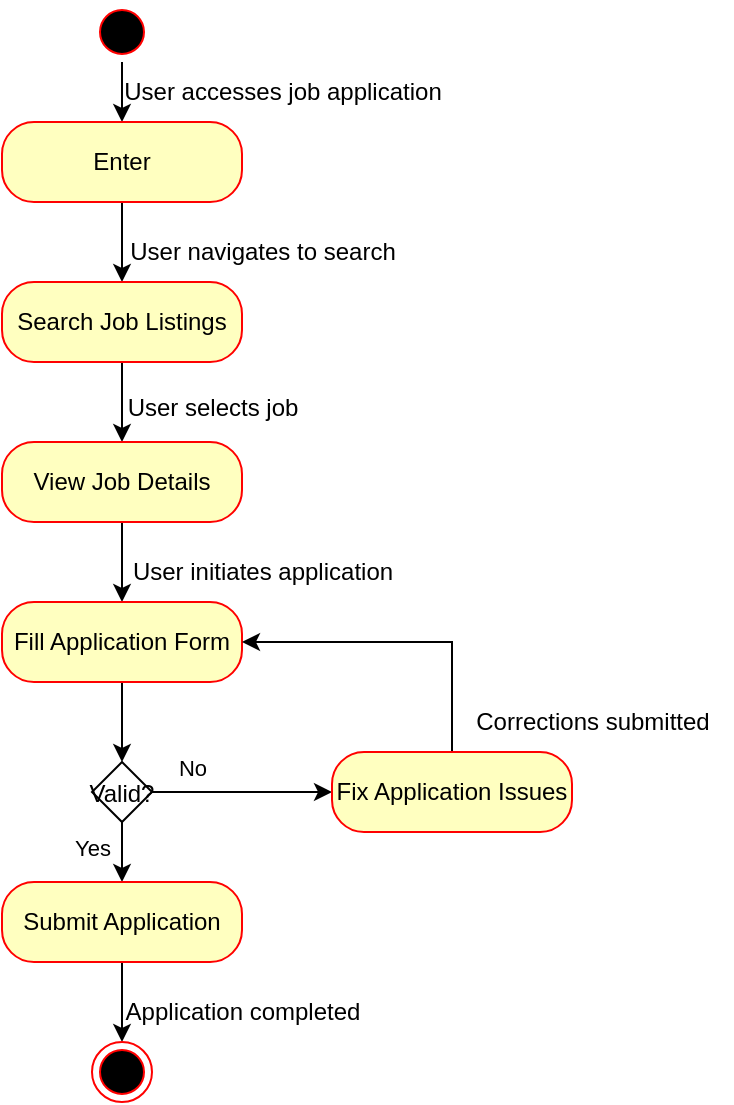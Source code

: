 <mxfile version="26.2.2">
  <diagram name="Page-1" id="2YBvvXClWsGukQMizWep">
    <mxGraphModel dx="788" dy="524" grid="1" gridSize="10" guides="1" tooltips="1" connect="1" arrows="1" fold="1" page="1" pageScale="1" pageWidth="850" pageHeight="1100" math="0" shadow="0">
      <root>
        <mxCell id="0" />
        <mxCell id="1" parent="0" />
        <mxCell id="TiX2ptux1zsR3n47_rzX-5" style="edgeStyle=orthogonalEdgeStyle;rounded=0;orthogonalLoop=1;jettySize=auto;html=1;exitX=0.5;exitY=1;exitDx=0;exitDy=0;" parent="1" source="TiX2ptux1zsR3n47_rzX-3" target="TiX2ptux1zsR3n47_rzX-6" edge="1">
          <mxGeometry relative="1" as="geometry">
            <mxPoint x="385" y="160" as="targetPoint" />
          </mxGeometry>
        </mxCell>
        <mxCell id="TiX2ptux1zsR3n47_rzX-3" value="" style="ellipse;html=1;shape=startState;fillColor=#000000;strokeColor=#ff0000;" parent="1" vertex="1">
          <mxGeometry x="370" y="90" width="30" height="30" as="geometry" />
        </mxCell>
        <mxCell id="TiX2ptux1zsR3n47_rzX-7" style="edgeStyle=orthogonalEdgeStyle;rounded=0;orthogonalLoop=1;jettySize=auto;html=1;exitX=0.5;exitY=1;exitDx=0;exitDy=0;" parent="1" source="TiX2ptux1zsR3n47_rzX-6" target="TiX2ptux1zsR3n47_rzX-8" edge="1">
          <mxGeometry relative="1" as="geometry">
            <mxPoint x="385" y="230" as="targetPoint" />
          </mxGeometry>
        </mxCell>
        <mxCell id="TiX2ptux1zsR3n47_rzX-6" value="Enter" style="rounded=1;whiteSpace=wrap;html=1;arcSize=40;fontColor=#000000;fillColor=#ffffc0;strokeColor=#ff0000;" parent="1" vertex="1">
          <mxGeometry x="325" y="150" width="120" height="40" as="geometry" />
        </mxCell>
        <mxCell id="TiX2ptux1zsR3n47_rzX-9" style="edgeStyle=orthogonalEdgeStyle;rounded=0;orthogonalLoop=1;jettySize=auto;html=1;exitX=0.5;exitY=1;exitDx=0;exitDy=0;" parent="1" source="TiX2ptux1zsR3n47_rzX-8" target="TiX2ptux1zsR3n47_rzX-12" edge="1">
          <mxGeometry relative="1" as="geometry">
            <mxPoint x="385" y="310" as="targetPoint" />
          </mxGeometry>
        </mxCell>
        <mxCell id="TiX2ptux1zsR3n47_rzX-8" value="Search Job Listings" style="rounded=1;whiteSpace=wrap;html=1;arcSize=40;fontColor=#000000;fillColor=#ffffc0;strokeColor=#ff0000;" parent="1" vertex="1">
          <mxGeometry x="325" y="230" width="120" height="40" as="geometry" />
        </mxCell>
        <mxCell id="TiX2ptux1zsR3n47_rzX-13" style="edgeStyle=orthogonalEdgeStyle;rounded=0;orthogonalLoop=1;jettySize=auto;html=1;exitX=0.5;exitY=1;exitDx=0;exitDy=0;" parent="1" source="TiX2ptux1zsR3n47_rzX-12" target="TiX2ptux1zsR3n47_rzX-14" edge="1">
          <mxGeometry relative="1" as="geometry">
            <mxPoint x="385" y="390" as="targetPoint" />
          </mxGeometry>
        </mxCell>
        <mxCell id="TiX2ptux1zsR3n47_rzX-12" value="View Job Details" style="rounded=1;whiteSpace=wrap;html=1;arcSize=40;fontColor=#000000;fillColor=#ffffc0;strokeColor=#ff0000;" parent="1" vertex="1">
          <mxGeometry x="325" y="310" width="120" height="40" as="geometry" />
        </mxCell>
        <mxCell id="TiX2ptux1zsR3n47_rzX-15" style="edgeStyle=orthogonalEdgeStyle;rounded=0;orthogonalLoop=1;jettySize=auto;html=1;exitX=0.5;exitY=1;exitDx=0;exitDy=0;" parent="1" source="TiX2ptux1zsR3n47_rzX-14" target="TiX2ptux1zsR3n47_rzX-16" edge="1">
          <mxGeometry relative="1" as="geometry">
            <mxPoint x="385" y="470" as="targetPoint" />
          </mxGeometry>
        </mxCell>
        <mxCell id="TiX2ptux1zsR3n47_rzX-14" value="Fill Application Form" style="rounded=1;whiteSpace=wrap;html=1;arcSize=40;fontColor=#000000;fillColor=#ffffc0;strokeColor=#ff0000;" parent="1" vertex="1">
          <mxGeometry x="325" y="390" width="120" height="40" as="geometry" />
        </mxCell>
        <mxCell id="TiX2ptux1zsR3n47_rzX-17" style="edgeStyle=orthogonalEdgeStyle;rounded=0;orthogonalLoop=1;jettySize=auto;html=1;exitX=0.5;exitY=1;exitDx=0;exitDy=0;" parent="1" source="TiX2ptux1zsR3n47_rzX-16" target="TiX2ptux1zsR3n47_rzX-18" edge="1">
          <mxGeometry relative="1" as="geometry">
            <mxPoint x="385" y="540" as="targetPoint" />
          </mxGeometry>
        </mxCell>
        <mxCell id="TiX2ptux1zsR3n47_rzX-23" style="edgeStyle=orthogonalEdgeStyle;rounded=0;orthogonalLoop=1;jettySize=auto;html=1;exitX=1;exitY=0.5;exitDx=0;exitDy=0;" parent="1" source="TiX2ptux1zsR3n47_rzX-16" target="TiX2ptux1zsR3n47_rzX-24" edge="1">
          <mxGeometry relative="1" as="geometry">
            <mxPoint x="450" y="485" as="targetPoint" />
          </mxGeometry>
        </mxCell>
        <mxCell id="TiX2ptux1zsR3n47_rzX-16" value="Valid?" style="rhombus;" parent="1" vertex="1">
          <mxGeometry x="370" y="470" width="30" height="30" as="geometry" />
        </mxCell>
        <mxCell id="TiX2ptux1zsR3n47_rzX-19" style="edgeStyle=orthogonalEdgeStyle;rounded=0;orthogonalLoop=1;jettySize=auto;html=1;exitX=0.5;exitY=1;exitDx=0;exitDy=0;" parent="1" source="TiX2ptux1zsR3n47_rzX-18" target="TiX2ptux1zsR3n47_rzX-20" edge="1">
          <mxGeometry relative="1" as="geometry">
            <mxPoint x="385" y="610" as="targetPoint" />
          </mxGeometry>
        </mxCell>
        <mxCell id="TiX2ptux1zsR3n47_rzX-18" value="Submit Application" style="rounded=1;whiteSpace=wrap;html=1;arcSize=40;fontColor=#000000;fillColor=#ffffc0;strokeColor=#ff0000;" parent="1" vertex="1">
          <mxGeometry x="325" y="530" width="120" height="40" as="geometry" />
        </mxCell>
        <mxCell id="TiX2ptux1zsR3n47_rzX-20" value="" style="ellipse;html=1;shape=endState;fillColor=#000000;strokeColor=#ff0000;" parent="1" vertex="1">
          <mxGeometry x="370" y="610" width="30" height="30" as="geometry" />
        </mxCell>
        <mxCell id="TiX2ptux1zsR3n47_rzX-25" style="edgeStyle=orthogonalEdgeStyle;rounded=0;orthogonalLoop=1;jettySize=auto;html=1;exitX=0.5;exitY=0;exitDx=0;exitDy=0;entryX=1;entryY=0.5;entryDx=0;entryDy=0;" parent="1" source="TiX2ptux1zsR3n47_rzX-24" target="TiX2ptux1zsR3n47_rzX-14" edge="1">
          <mxGeometry relative="1" as="geometry" />
        </mxCell>
        <mxCell id="TiX2ptux1zsR3n47_rzX-24" value="Fix Application Issues" style="rounded=1;whiteSpace=wrap;html=1;arcSize=40;fontColor=#000000;fillColor=#ffffc0;strokeColor=#ff0000;" parent="1" vertex="1">
          <mxGeometry x="490" y="465" width="120" height="40" as="geometry" />
        </mxCell>
        <mxCell id="TiX2ptux1zsR3n47_rzX-26" value="&lt;font style=&quot;font-size: 11px;&quot;&gt;Yes&lt;/font&gt;" style="text;html=1;align=center;verticalAlign=middle;resizable=0;points=[];autosize=1;strokeColor=none;fillColor=none;" parent="1" vertex="1">
          <mxGeometry x="350" y="498" width="40" height="30" as="geometry" />
        </mxCell>
        <mxCell id="TiX2ptux1zsR3n47_rzX-27" value="&lt;font style=&quot;font-size: 11px;&quot;&gt;No&lt;/font&gt;" style="text;html=1;align=center;verticalAlign=middle;resizable=0;points=[];autosize=1;strokeColor=none;fillColor=none;" parent="1" vertex="1">
          <mxGeometry x="400" y="458" width="40" height="30" as="geometry" />
        </mxCell>
        <mxCell id="CdDik5S-LJ5LV29iL8N8-1" value="User accesses job application" style="text;html=1;align=center;verticalAlign=middle;resizable=0;points=[];autosize=1;strokeColor=none;fillColor=none;" vertex="1" parent="1">
          <mxGeometry x="375" y="120" width="180" height="30" as="geometry" />
        </mxCell>
        <mxCell id="CdDik5S-LJ5LV29iL8N8-2" value="User navigates to search" style="text;html=1;align=center;verticalAlign=middle;resizable=0;points=[];autosize=1;strokeColor=none;fillColor=none;" vertex="1" parent="1">
          <mxGeometry x="375" y="200" width="160" height="30" as="geometry" />
        </mxCell>
        <mxCell id="CdDik5S-LJ5LV29iL8N8-3" value="User selects job" style="text;html=1;align=center;verticalAlign=middle;resizable=0;points=[];autosize=1;strokeColor=none;fillColor=none;" vertex="1" parent="1">
          <mxGeometry x="375" y="278" width="110" height="30" as="geometry" />
        </mxCell>
        <mxCell id="CdDik5S-LJ5LV29iL8N8-4" value="User initiates application" style="text;html=1;align=center;verticalAlign=middle;resizable=0;points=[];autosize=1;strokeColor=none;fillColor=none;" vertex="1" parent="1">
          <mxGeometry x="380" y="360" width="150" height="30" as="geometry" />
        </mxCell>
        <mxCell id="CdDik5S-LJ5LV29iL8N8-6" value="Corrections submitted" style="text;html=1;align=center;verticalAlign=middle;resizable=0;points=[];autosize=1;strokeColor=none;fillColor=none;" vertex="1" parent="1">
          <mxGeometry x="550" y="435" width="140" height="30" as="geometry" />
        </mxCell>
        <mxCell id="CdDik5S-LJ5LV29iL8N8-7" value="Application completed" style="text;html=1;align=center;verticalAlign=middle;resizable=0;points=[];autosize=1;strokeColor=none;fillColor=none;" vertex="1" parent="1">
          <mxGeometry x="375" y="580" width="140" height="30" as="geometry" />
        </mxCell>
      </root>
    </mxGraphModel>
  </diagram>
</mxfile>
